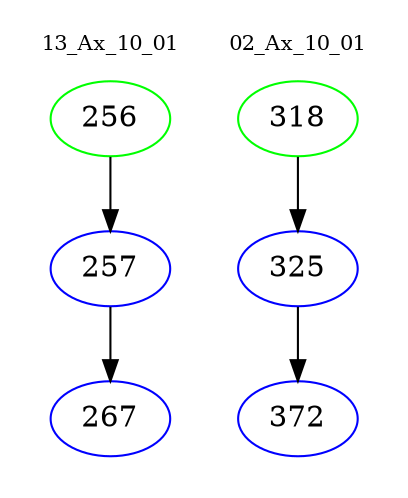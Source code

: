 digraph{
subgraph cluster_0 {
color = white
label = "13_Ax_10_01";
fontsize=10;
T0_256 [label="256", color="green"]
T0_256 -> T0_257 [color="black"]
T0_257 [label="257", color="blue"]
T0_257 -> T0_267 [color="black"]
T0_267 [label="267", color="blue"]
}
subgraph cluster_1 {
color = white
label = "02_Ax_10_01";
fontsize=10;
T1_318 [label="318", color="green"]
T1_318 -> T1_325 [color="black"]
T1_325 [label="325", color="blue"]
T1_325 -> T1_372 [color="black"]
T1_372 [label="372", color="blue"]
}
}
